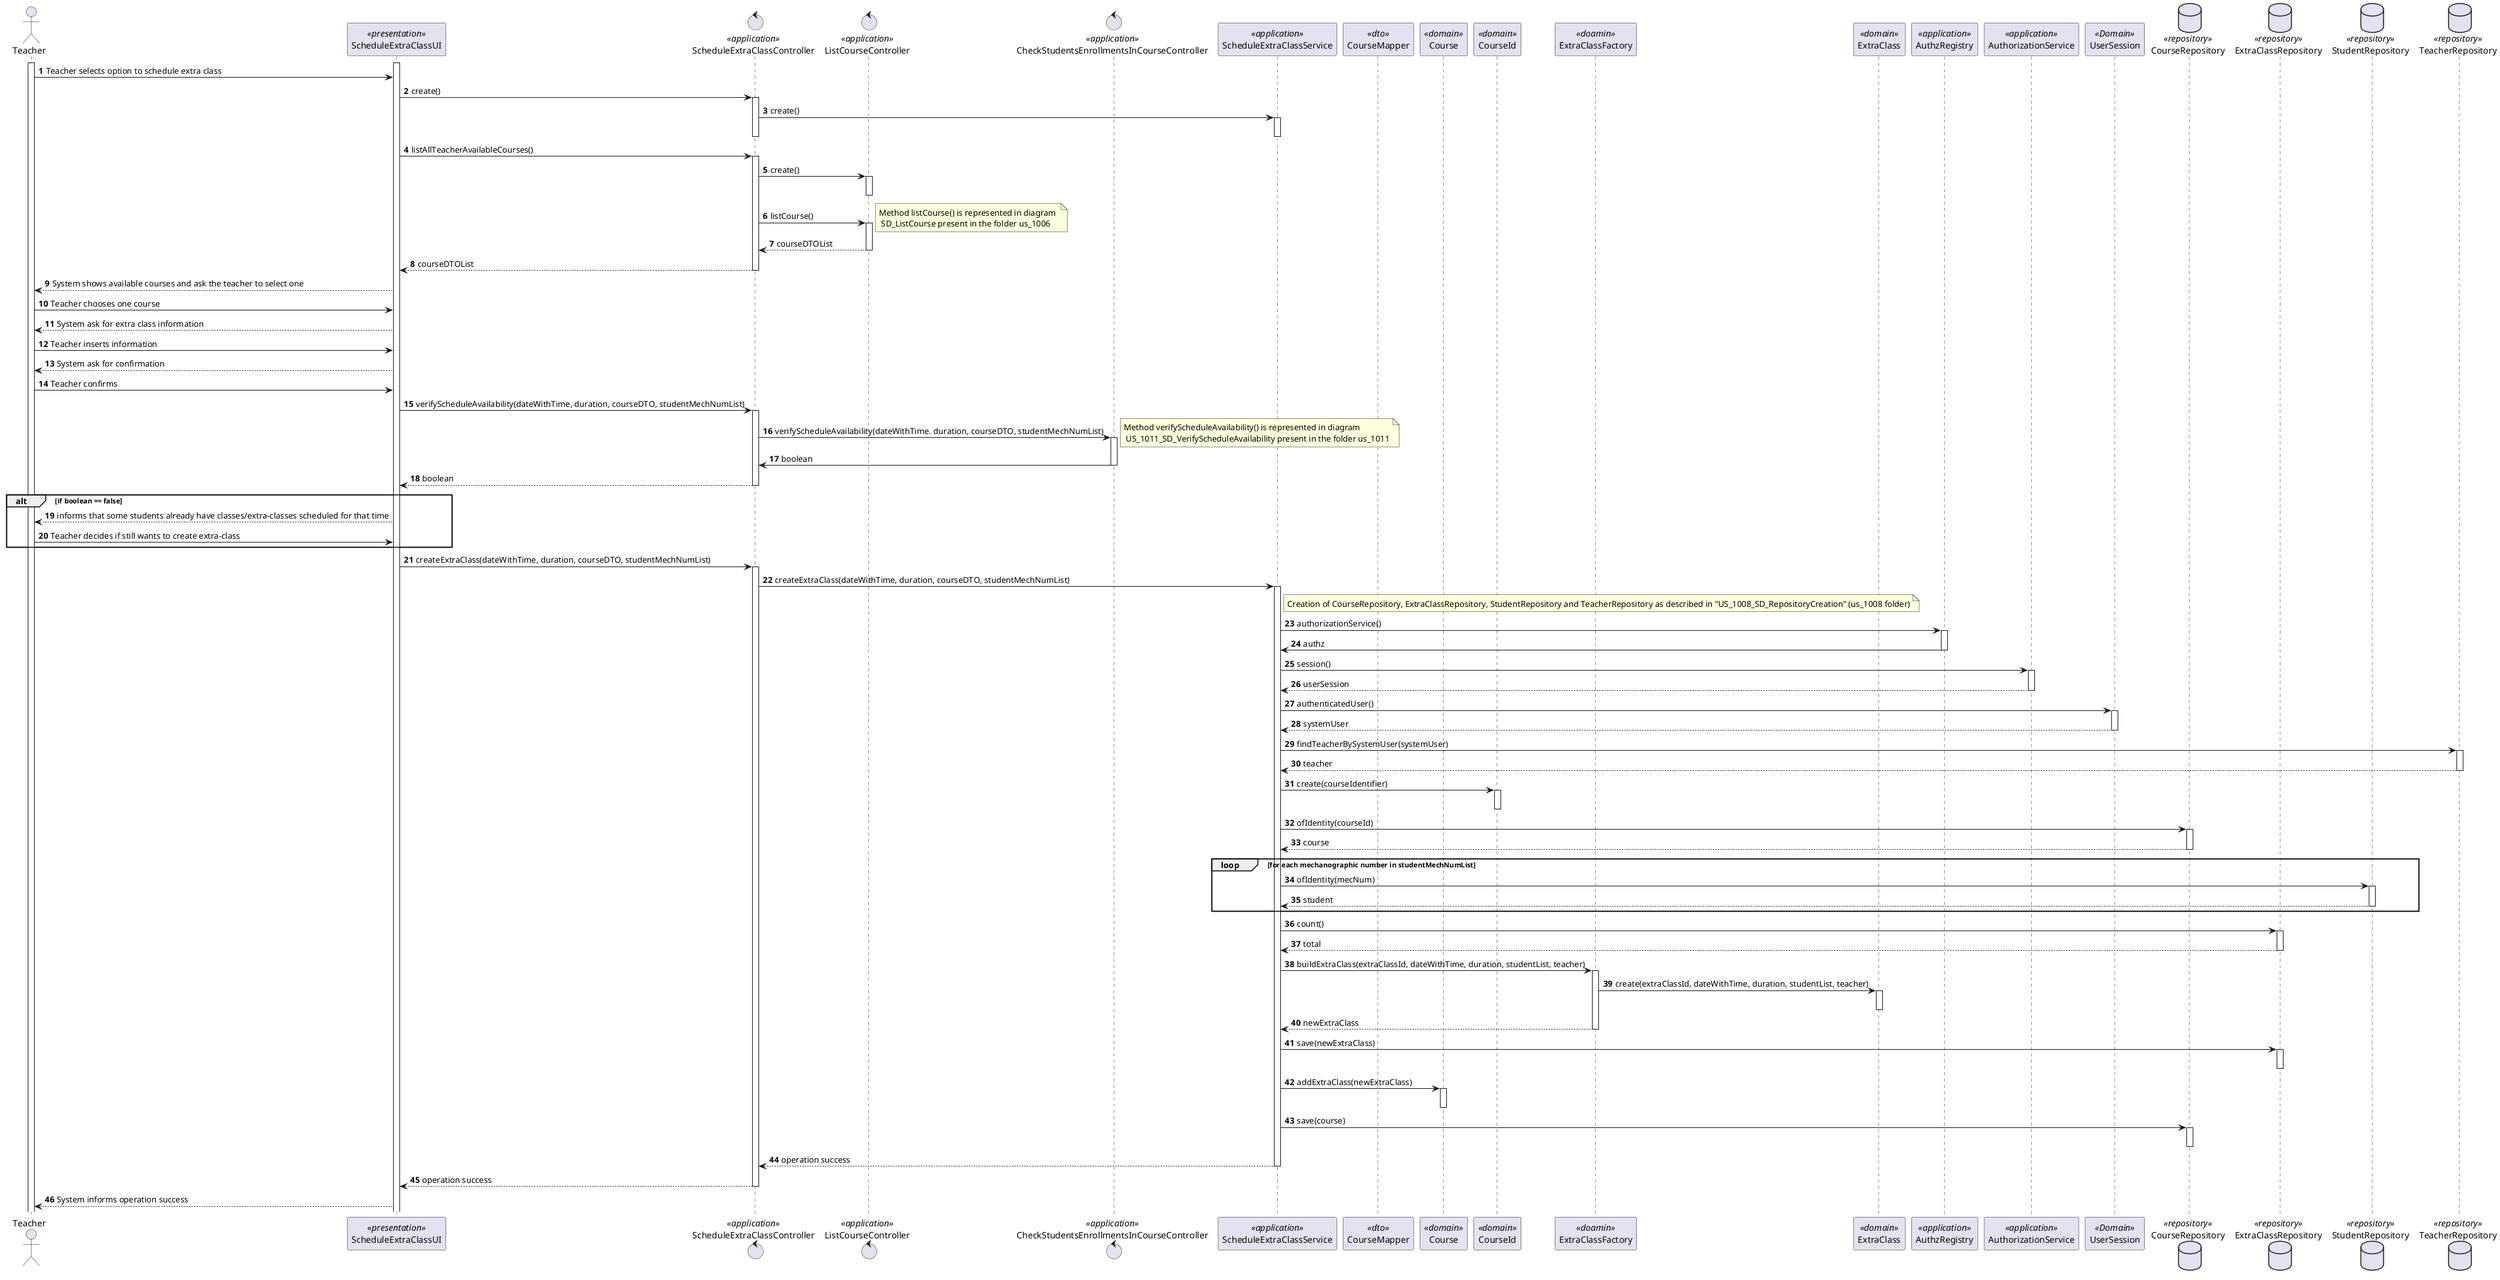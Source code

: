 @startuml

actor Teacher as ACTOR
participant ScheduleExtraClassUI as UI <<presentation>>
control ScheduleExtraClassController as CONTROLLER <<application>>
control ListCourseController as CONTROLLER_LIST <<application>>
control CheckStudentsEnrollmentsInCourseController as CONTROLLER_CHCK_ENROLL <<application>>
participant ScheduleExtraClassService as SERVICE <<application>>
participant CourseMapper as COURSE_MAP <<dto>>
participant Course as COURSE <<domain>>
participant CourseId as COURSE_ID <<domain>>
participant CourseIdentifier as COURSE_ID <<domain>>
participant ExtraClassFactory as EX_CLASS_FAC <<doamin>>
participant ExtraClass as EX_CLASS <<domain>>
participant AuthzRegistry as auth <<application>>
participant AuthorizationService as authSV <<application>>
participant UserSession as userSe <<Domain>>
database CourseRepository as COURSE_REPO <<repository>>
database ExtraClassRepository as EXTRA_CASS_REPO <<repository>>
database StudentRepository as STUD_REPO <<repository>>
database TeacherRepository as TEACHER_REPO <<repository>>
autonumber


activate ACTOR
activate UI
ACTOR -> UI : Teacher selects option to schedule extra class
UI -> CONTROLLER : create()
activate CONTROLLER
CONTROLLER -> SERVICE : create()
activate SERVICE
deactivate SERVICE
deactivate CONTROLLER
UI -> CONTROLLER : listAllTeacherAvailableCourses()
activate CONTROLLER
CONTROLLER -> CONTROLLER_LIST : create()
activate CONTROLLER_LIST
deactivate CONTROLLER_LIST
CONTROLLER -> CONTROLLER_LIST : listCourse()
note right: Method listCourse() is represented in diagram \n SD_ListCourse present in the folder us_1006
activate CONTROLLER_LIST
CONTROLLER_LIST --> CONTROLLER : courseDTOList
deactivate CONTROLLER_LIST
CONTROLLER --> UI : courseDTOList
deactivate CONTROLLER
UI --> ACTOR : System shows available courses and ask the teacher to select one
ACTOR -> UI : Teacher chooses one course
UI --> ACTOR : System ask for extra class information
ACTOR -> UI : Teacher inserts information
UI --> ACTOR : System ask for confirmation
ACTOR -> UI : Teacher confirms

UI -> CONTROLLER : verifyScheduleAvailability(dateWithTime, duration, courseDTO, studentMechNumList)
activate CONTROLLER
CONTROLLER -> CONTROLLER_CHCK_ENROLL : verifyScheduleAvailability(dateWithTime. duration, courseDTO, studentMechNumList)
activate CONTROLLER_CHCK_ENROLL
note right : Method verifyScheduleAvailability() is represented in diagram \n US_1011_SD_VerifyScheduleAvailability present in the folder us_1011
CONTROLLER_CHCK_ENROLL -> CONTROLLER : boolean
deactivate CONTROLLER_CHCK_ENROLL
CONTROLLER --> UI : boolean
deactivate CONTROLLER
alt if boolean == false
UI --> ACTOR : informs that some students already have classes/extra-classes scheduled for that time
ACTOR -> UI : Teacher decides if still wants to create extra-class

end alt

UI -> CONTROLLER : createExtraClass(dateWithTime, duration, courseDTO, studentMechNumList)
activate CONTROLLER
CONTROLLER -> SERVICE : createExtraClass(dateWithTime, duration, courseDTO, studentMechNumList)
activate SERVICE
note right SERVICE : Creation of CourseRepository, ExtraClassRepository, StudentRepository and TeacherRepository as described in "US_1008_SD_RepositoryCreation" (us_1008 folder)
SERVICE -> auth: authorizationService()
activate auth
auth -> SERVICE: authz
deactivate auth
SERVICE -> authSV: session()
activate authSV
authSV --> SERVICE: userSession
deactivate authSV
SERVICE -> userSe: authenticatedUser()
activate userSe
userSe --> SERVICE : systemUser
deactivate userSe
SERVICE -> TEACHER_REPO : findTeacherBySystemUser(systemUser)
activate TEACHER_REPO
TEACHER_REPO --> SERVICE : teacher
deactivate TEACHER_REPO
SERVICE -> COURSE_ID : create(courseIdentifier)
activate COURSE_ID
deactivate COURSE_ID
SERVICE -> COURSE_REPO: ofIdentity(courseId)
activate COURSE_REPO
COURSE_REPO --> SERVICE : course
deactivate COURSE_REPO
loop for each mechanographic number in studentMechNumList
SERVICE -> STUD_REPO : ofIdentity(mecNum)
activate STUD_REPO
STUD_REPO-->SERVICE : student
deactivate STUD_REPO
end loop
SERVICE -> EXTRA_CASS_REPO : count()
activate EXTRA_CASS_REPO
EXTRA_CASS_REPO --> SERVICE : total
deactivate EXTRA_CASS_REPO
SERVICE -> EX_CLASS_FAC : buildExtraClass(extraClassId, dateWithTime, duration, studentList, teacher)
activate EX_CLASS_FAC
EX_CLASS_FAC -> EX_CLASS : create(extraClassId, dateWithTime, duration, studentList, teacher)
activate EX_CLASS
deactivate EX_CLASS
EX_CLASS_FAC --> SERVICE : newExtraClass
deactivate EX_CLASS_FAC
deactivate EX_CLASS
SERVICE -> EXTRA_CASS_REPO : save(newExtraClass)
activate EXTRA_CASS_REPO
deactivate EXTRA_CASS_REPO
SERVICE -> COURSE : addExtraClass(newExtraClass)
activate COURSE
deactivate COURSE
SERVICE -> COURSE_REPO : save(course)
activate COURSE_REPO
deactivate COURSE_REPO
SERVICE --> CONTROLLER : operation success
deactivate SERVICE
CONTROLLER --> UI : operation success
deactivate CONTROLLER

UI --> ACTOR : System informs operation success

@enduml